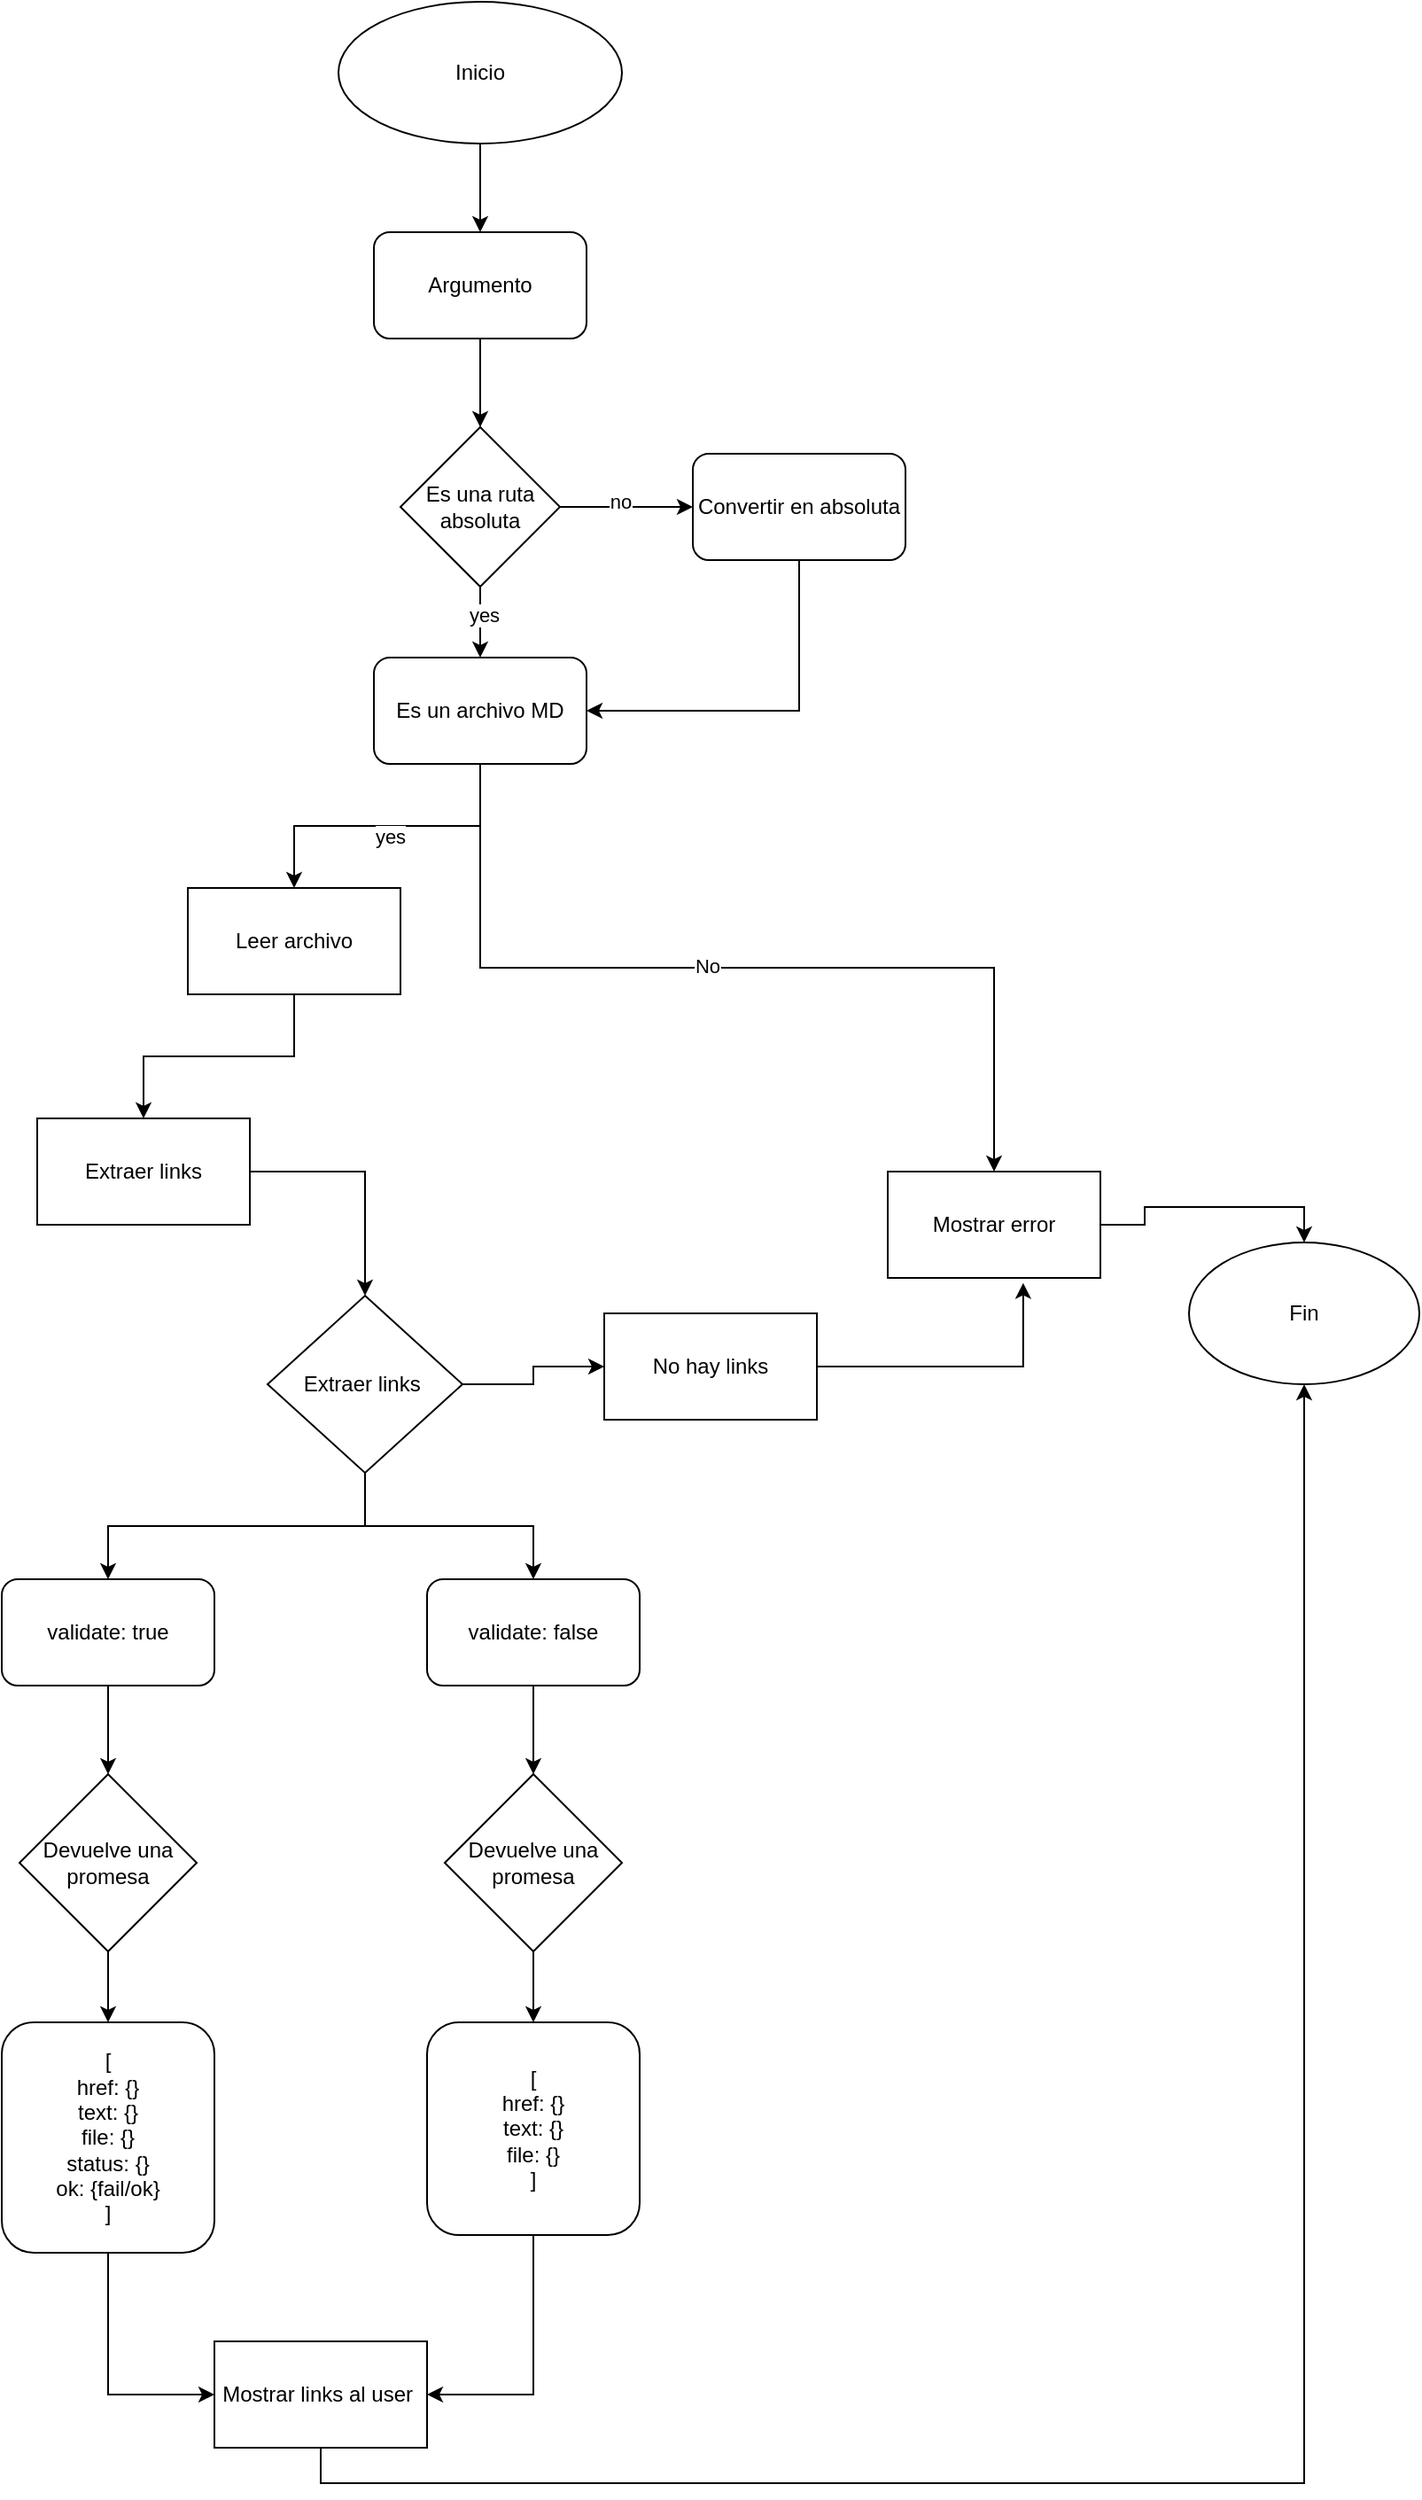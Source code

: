 <mxfile version="21.6.2" type="github">
  <diagram name="Página-1" id="gBgCwGCJTGYO8stAgHFB">
    <mxGraphModel dx="825" dy="452" grid="1" gridSize="10" guides="1" tooltips="1" connect="1" arrows="1" fold="1" page="1" pageScale="1" pageWidth="827" pageHeight="1169" math="0" shadow="0">
      <root>
        <mxCell id="0" />
        <mxCell id="1" parent="0" />
        <mxCell id="8QhIsSYho_ixXI17o4RS-6" style="edgeStyle=orthogonalEdgeStyle;rounded=0;orthogonalLoop=1;jettySize=auto;html=1;exitX=0.5;exitY=1;exitDx=0;exitDy=0;entryX=0.5;entryY=0;entryDx=0;entryDy=0;" edge="1" parent="1" source="8QhIsSYho_ixXI17o4RS-1" target="8QhIsSYho_ixXI17o4RS-2">
          <mxGeometry relative="1" as="geometry" />
        </mxCell>
        <mxCell id="8QhIsSYho_ixXI17o4RS-1" value="Inicio" style="ellipse;whiteSpace=wrap;html=1;" vertex="1" parent="1">
          <mxGeometry x="240" y="60" width="160" height="80" as="geometry" />
        </mxCell>
        <mxCell id="8QhIsSYho_ixXI17o4RS-7" style="edgeStyle=orthogonalEdgeStyle;rounded=0;orthogonalLoop=1;jettySize=auto;html=1;exitX=0.5;exitY=1;exitDx=0;exitDy=0;entryX=0.5;entryY=0;entryDx=0;entryDy=0;" edge="1" parent="1" source="8QhIsSYho_ixXI17o4RS-2" target="8QhIsSYho_ixXI17o4RS-3">
          <mxGeometry relative="1" as="geometry" />
        </mxCell>
        <mxCell id="8QhIsSYho_ixXI17o4RS-2" value="Argumento" style="rounded=1;whiteSpace=wrap;html=1;" vertex="1" parent="1">
          <mxGeometry x="260" y="190" width="120" height="60" as="geometry" />
        </mxCell>
        <mxCell id="8QhIsSYho_ixXI17o4RS-8" style="edgeStyle=orthogonalEdgeStyle;rounded=0;orthogonalLoop=1;jettySize=auto;html=1;exitX=1;exitY=0.5;exitDx=0;exitDy=0;entryX=0;entryY=0.5;entryDx=0;entryDy=0;" edge="1" parent="1" source="8QhIsSYho_ixXI17o4RS-3" target="8QhIsSYho_ixXI17o4RS-4">
          <mxGeometry relative="1" as="geometry" />
        </mxCell>
        <mxCell id="8QhIsSYho_ixXI17o4RS-11" value="no" style="edgeLabel;html=1;align=center;verticalAlign=middle;resizable=0;points=[];" vertex="1" connectable="0" parent="8QhIsSYho_ixXI17o4RS-8">
          <mxGeometry x="-0.093" y="3" relative="1" as="geometry">
            <mxPoint as="offset" />
          </mxGeometry>
        </mxCell>
        <mxCell id="8QhIsSYho_ixXI17o4RS-10" style="edgeStyle=orthogonalEdgeStyle;rounded=0;orthogonalLoop=1;jettySize=auto;html=1;exitX=0.5;exitY=1;exitDx=0;exitDy=0;entryX=0.5;entryY=0;entryDx=0;entryDy=0;" edge="1" parent="1" source="8QhIsSYho_ixXI17o4RS-3" target="8QhIsSYho_ixXI17o4RS-5">
          <mxGeometry relative="1" as="geometry" />
        </mxCell>
        <mxCell id="8QhIsSYho_ixXI17o4RS-12" value="yes" style="edgeLabel;html=1;align=center;verticalAlign=middle;resizable=0;points=[];" vertex="1" connectable="0" parent="8QhIsSYho_ixXI17o4RS-10">
          <mxGeometry x="-0.2" y="2" relative="1" as="geometry">
            <mxPoint as="offset" />
          </mxGeometry>
        </mxCell>
        <mxCell id="8QhIsSYho_ixXI17o4RS-3" value="Es una ruta absoluta" style="rhombus;whiteSpace=wrap;html=1;" vertex="1" parent="1">
          <mxGeometry x="275" y="300" width="90" height="90" as="geometry" />
        </mxCell>
        <mxCell id="8QhIsSYho_ixXI17o4RS-9" style="edgeStyle=orthogonalEdgeStyle;rounded=0;orthogonalLoop=1;jettySize=auto;html=1;exitX=0.5;exitY=1;exitDx=0;exitDy=0;entryX=1;entryY=0.5;entryDx=0;entryDy=0;" edge="1" parent="1" source="8QhIsSYho_ixXI17o4RS-4" target="8QhIsSYho_ixXI17o4RS-5">
          <mxGeometry relative="1" as="geometry" />
        </mxCell>
        <mxCell id="8QhIsSYho_ixXI17o4RS-4" value="Convertir en absoluta" style="rounded=1;whiteSpace=wrap;html=1;" vertex="1" parent="1">
          <mxGeometry x="440" y="315" width="120" height="60" as="geometry" />
        </mxCell>
        <mxCell id="8QhIsSYho_ixXI17o4RS-15" style="edgeStyle=orthogonalEdgeStyle;rounded=0;orthogonalLoop=1;jettySize=auto;html=1;exitX=0.5;exitY=1;exitDx=0;exitDy=0;entryX=0.5;entryY=0;entryDx=0;entryDy=0;" edge="1" parent="1" source="8QhIsSYho_ixXI17o4RS-5" target="8QhIsSYho_ixXI17o4RS-13">
          <mxGeometry relative="1" as="geometry" />
        </mxCell>
        <mxCell id="8QhIsSYho_ixXI17o4RS-16" value="yes" style="edgeLabel;html=1;align=center;verticalAlign=middle;resizable=0;points=[];" vertex="1" connectable="0" parent="8QhIsSYho_ixXI17o4RS-15">
          <mxGeometry x="-0.017" y="6" relative="1" as="geometry">
            <mxPoint as="offset" />
          </mxGeometry>
        </mxCell>
        <mxCell id="8QhIsSYho_ixXI17o4RS-17" style="edgeStyle=orthogonalEdgeStyle;rounded=0;orthogonalLoop=1;jettySize=auto;html=1;exitX=0.5;exitY=1;exitDx=0;exitDy=0;" edge="1" parent="1" source="8QhIsSYho_ixXI17o4RS-5" target="8QhIsSYho_ixXI17o4RS-14">
          <mxGeometry relative="1" as="geometry" />
        </mxCell>
        <mxCell id="8QhIsSYho_ixXI17o4RS-18" value="No" style="edgeLabel;html=1;align=center;verticalAlign=middle;resizable=0;points=[];" vertex="1" connectable="0" parent="8QhIsSYho_ixXI17o4RS-17">
          <mxGeometry x="-0.066" y="1" relative="1" as="geometry">
            <mxPoint as="offset" />
          </mxGeometry>
        </mxCell>
        <mxCell id="8QhIsSYho_ixXI17o4RS-5" value="Es un archivo MD" style="rounded=1;whiteSpace=wrap;html=1;" vertex="1" parent="1">
          <mxGeometry x="260" y="430" width="120" height="60" as="geometry" />
        </mxCell>
        <mxCell id="8QhIsSYho_ixXI17o4RS-20" style="edgeStyle=orthogonalEdgeStyle;rounded=0;orthogonalLoop=1;jettySize=auto;html=1;exitX=0.5;exitY=1;exitDx=0;exitDy=0;entryX=0.5;entryY=0;entryDx=0;entryDy=0;" edge="1" parent="1" source="8QhIsSYho_ixXI17o4RS-13" target="8QhIsSYho_ixXI17o4RS-19">
          <mxGeometry relative="1" as="geometry" />
        </mxCell>
        <mxCell id="8QhIsSYho_ixXI17o4RS-13" value="Leer archivo" style="rounded=0;whiteSpace=wrap;html=1;" vertex="1" parent="1">
          <mxGeometry x="155" y="560" width="120" height="60" as="geometry" />
        </mxCell>
        <mxCell id="8QhIsSYho_ixXI17o4RS-22" style="edgeStyle=orthogonalEdgeStyle;rounded=0;orthogonalLoop=1;jettySize=auto;html=1;exitX=1;exitY=0.5;exitDx=0;exitDy=0;entryX=0.5;entryY=0;entryDx=0;entryDy=0;" edge="1" parent="1" source="8QhIsSYho_ixXI17o4RS-14" target="8QhIsSYho_ixXI17o4RS-21">
          <mxGeometry relative="1" as="geometry" />
        </mxCell>
        <mxCell id="8QhIsSYho_ixXI17o4RS-14" value="Mostrar error" style="whiteSpace=wrap;html=1;" vertex="1" parent="1">
          <mxGeometry x="550" y="720" width="120" height="60" as="geometry" />
        </mxCell>
        <mxCell id="8QhIsSYho_ixXI17o4RS-25" style="edgeStyle=orthogonalEdgeStyle;rounded=0;orthogonalLoop=1;jettySize=auto;html=1;exitX=1;exitY=0.5;exitDx=0;exitDy=0;entryX=0.5;entryY=0;entryDx=0;entryDy=0;" edge="1" parent="1" source="8QhIsSYho_ixXI17o4RS-19" target="8QhIsSYho_ixXI17o4RS-23">
          <mxGeometry relative="1" as="geometry" />
        </mxCell>
        <mxCell id="8QhIsSYho_ixXI17o4RS-19" value="Extraer links" style="whiteSpace=wrap;html=1;" vertex="1" parent="1">
          <mxGeometry x="70" y="690" width="120" height="60" as="geometry" />
        </mxCell>
        <mxCell id="8QhIsSYho_ixXI17o4RS-21" value="Fin" style="ellipse;whiteSpace=wrap;html=1;" vertex="1" parent="1">
          <mxGeometry x="720" y="760" width="130" height="80" as="geometry" />
        </mxCell>
        <mxCell id="8QhIsSYho_ixXI17o4RS-26" style="edgeStyle=orthogonalEdgeStyle;rounded=0;orthogonalLoop=1;jettySize=auto;html=1;exitX=1;exitY=0.5;exitDx=0;exitDy=0;entryX=0;entryY=0.5;entryDx=0;entryDy=0;" edge="1" parent="1" source="8QhIsSYho_ixXI17o4RS-23" target="8QhIsSYho_ixXI17o4RS-24">
          <mxGeometry relative="1" as="geometry" />
        </mxCell>
        <mxCell id="8QhIsSYho_ixXI17o4RS-33" style="edgeStyle=orthogonalEdgeStyle;rounded=0;orthogonalLoop=1;jettySize=auto;html=1;exitX=0.5;exitY=1;exitDx=0;exitDy=0;" edge="1" parent="1" source="8QhIsSYho_ixXI17o4RS-23" target="8QhIsSYho_ixXI17o4RS-28">
          <mxGeometry relative="1" as="geometry" />
        </mxCell>
        <mxCell id="8QhIsSYho_ixXI17o4RS-36" style="edgeStyle=orthogonalEdgeStyle;rounded=0;orthogonalLoop=1;jettySize=auto;html=1;exitX=0.5;exitY=1;exitDx=0;exitDy=0;entryX=0.5;entryY=0;entryDx=0;entryDy=0;" edge="1" parent="1" source="8QhIsSYho_ixXI17o4RS-23" target="8QhIsSYho_ixXI17o4RS-29">
          <mxGeometry relative="1" as="geometry" />
        </mxCell>
        <mxCell id="8QhIsSYho_ixXI17o4RS-23" value="Extraer links&amp;nbsp;" style="rhombus;whiteSpace=wrap;html=1;" vertex="1" parent="1">
          <mxGeometry x="200" y="790" width="110" height="100" as="geometry" />
        </mxCell>
        <mxCell id="8QhIsSYho_ixXI17o4RS-27" style="edgeStyle=orthogonalEdgeStyle;rounded=0;orthogonalLoop=1;jettySize=auto;html=1;exitX=1;exitY=0.5;exitDx=0;exitDy=0;entryX=0.637;entryY=1.047;entryDx=0;entryDy=0;entryPerimeter=0;" edge="1" parent="1" source="8QhIsSYho_ixXI17o4RS-24" target="8QhIsSYho_ixXI17o4RS-14">
          <mxGeometry relative="1" as="geometry" />
        </mxCell>
        <mxCell id="8QhIsSYho_ixXI17o4RS-24" value="No hay links" style="whiteSpace=wrap;html=1;" vertex="1" parent="1">
          <mxGeometry x="390" y="800" width="120" height="60" as="geometry" />
        </mxCell>
        <mxCell id="8QhIsSYho_ixXI17o4RS-34" style="edgeStyle=orthogonalEdgeStyle;rounded=0;orthogonalLoop=1;jettySize=auto;html=1;exitX=0.5;exitY=1;exitDx=0;exitDy=0;entryX=0.5;entryY=0;entryDx=0;entryDy=0;" edge="1" parent="1" source="8QhIsSYho_ixXI17o4RS-28" target="8QhIsSYho_ixXI17o4RS-30">
          <mxGeometry relative="1" as="geometry" />
        </mxCell>
        <mxCell id="8QhIsSYho_ixXI17o4RS-28" value="validate: true" style="rounded=1;whiteSpace=wrap;html=1;" vertex="1" parent="1">
          <mxGeometry x="50" y="950" width="120" height="60" as="geometry" />
        </mxCell>
        <mxCell id="8QhIsSYho_ixXI17o4RS-37" style="edgeStyle=orthogonalEdgeStyle;rounded=0;orthogonalLoop=1;jettySize=auto;html=1;exitX=0.5;exitY=1;exitDx=0;exitDy=0;entryX=0.5;entryY=0;entryDx=0;entryDy=0;" edge="1" parent="1" source="8QhIsSYho_ixXI17o4RS-29" target="8QhIsSYho_ixXI17o4RS-31">
          <mxGeometry relative="1" as="geometry" />
        </mxCell>
        <mxCell id="8QhIsSYho_ixXI17o4RS-29" value="validate: false" style="rounded=1;whiteSpace=wrap;html=1;" vertex="1" parent="1">
          <mxGeometry x="290" y="950" width="120" height="60" as="geometry" />
        </mxCell>
        <mxCell id="8QhIsSYho_ixXI17o4RS-35" style="edgeStyle=orthogonalEdgeStyle;rounded=0;orthogonalLoop=1;jettySize=auto;html=1;exitX=0.5;exitY=1;exitDx=0;exitDy=0;entryX=0.5;entryY=0;entryDx=0;entryDy=0;" edge="1" parent="1" source="8QhIsSYho_ixXI17o4RS-30" target="8QhIsSYho_ixXI17o4RS-32">
          <mxGeometry relative="1" as="geometry" />
        </mxCell>
        <mxCell id="8QhIsSYho_ixXI17o4RS-30" value="Devuelve una promesa" style="rhombus;whiteSpace=wrap;html=1;" vertex="1" parent="1">
          <mxGeometry x="60" y="1060" width="100" height="100" as="geometry" />
        </mxCell>
        <mxCell id="8QhIsSYho_ixXI17o4RS-39" style="edgeStyle=orthogonalEdgeStyle;rounded=0;orthogonalLoop=1;jettySize=auto;html=1;exitX=0.5;exitY=1;exitDx=0;exitDy=0;entryX=0.5;entryY=0;entryDx=0;entryDy=0;" edge="1" parent="1" source="8QhIsSYho_ixXI17o4RS-31" target="8QhIsSYho_ixXI17o4RS-38">
          <mxGeometry relative="1" as="geometry" />
        </mxCell>
        <mxCell id="8QhIsSYho_ixXI17o4RS-31" value="Devuelve una promesa" style="rhombus;whiteSpace=wrap;html=1;" vertex="1" parent="1">
          <mxGeometry x="300" y="1060" width="100" height="100" as="geometry" />
        </mxCell>
        <mxCell id="8QhIsSYho_ixXI17o4RS-41" style="edgeStyle=orthogonalEdgeStyle;rounded=0;orthogonalLoop=1;jettySize=auto;html=1;exitX=0.5;exitY=1;exitDx=0;exitDy=0;entryX=0;entryY=0.5;entryDx=0;entryDy=0;" edge="1" parent="1" source="8QhIsSYho_ixXI17o4RS-32" target="8QhIsSYho_ixXI17o4RS-40">
          <mxGeometry relative="1" as="geometry" />
        </mxCell>
        <mxCell id="8QhIsSYho_ixXI17o4RS-32" value="[&lt;br&gt;href: {}&lt;br&gt;text: {}&lt;br&gt;file: {}&lt;br&gt;status: {}&lt;br&gt;ok: {fail/ok}&lt;br&gt;]" style="rounded=1;whiteSpace=wrap;html=1;" vertex="1" parent="1">
          <mxGeometry x="50" y="1200" width="120" height="130" as="geometry" />
        </mxCell>
        <mxCell id="8QhIsSYho_ixXI17o4RS-42" style="edgeStyle=orthogonalEdgeStyle;rounded=0;orthogonalLoop=1;jettySize=auto;html=1;exitX=0.5;exitY=1;exitDx=0;exitDy=0;entryX=1;entryY=0.5;entryDx=0;entryDy=0;" edge="1" parent="1" source="8QhIsSYho_ixXI17o4RS-38" target="8QhIsSYho_ixXI17o4RS-40">
          <mxGeometry relative="1" as="geometry" />
        </mxCell>
        <mxCell id="8QhIsSYho_ixXI17o4RS-38" value="[&lt;br&gt;href: {}&lt;br&gt;text: {}&lt;br&gt;file: {}&lt;br&gt;]" style="rounded=1;whiteSpace=wrap;html=1;" vertex="1" parent="1">
          <mxGeometry x="290" y="1200" width="120" height="120" as="geometry" />
        </mxCell>
        <mxCell id="8QhIsSYho_ixXI17o4RS-43" style="edgeStyle=orthogonalEdgeStyle;rounded=0;orthogonalLoop=1;jettySize=auto;html=1;exitX=0.5;exitY=1;exitDx=0;exitDy=0;" edge="1" parent="1" source="8QhIsSYho_ixXI17o4RS-40" target="8QhIsSYho_ixXI17o4RS-21">
          <mxGeometry relative="1" as="geometry" />
        </mxCell>
        <mxCell id="8QhIsSYho_ixXI17o4RS-40" value="Mostrar links al user&amp;nbsp;" style="whiteSpace=wrap;html=1;" vertex="1" parent="1">
          <mxGeometry x="170" y="1380" width="120" height="60" as="geometry" />
        </mxCell>
      </root>
    </mxGraphModel>
  </diagram>
</mxfile>
